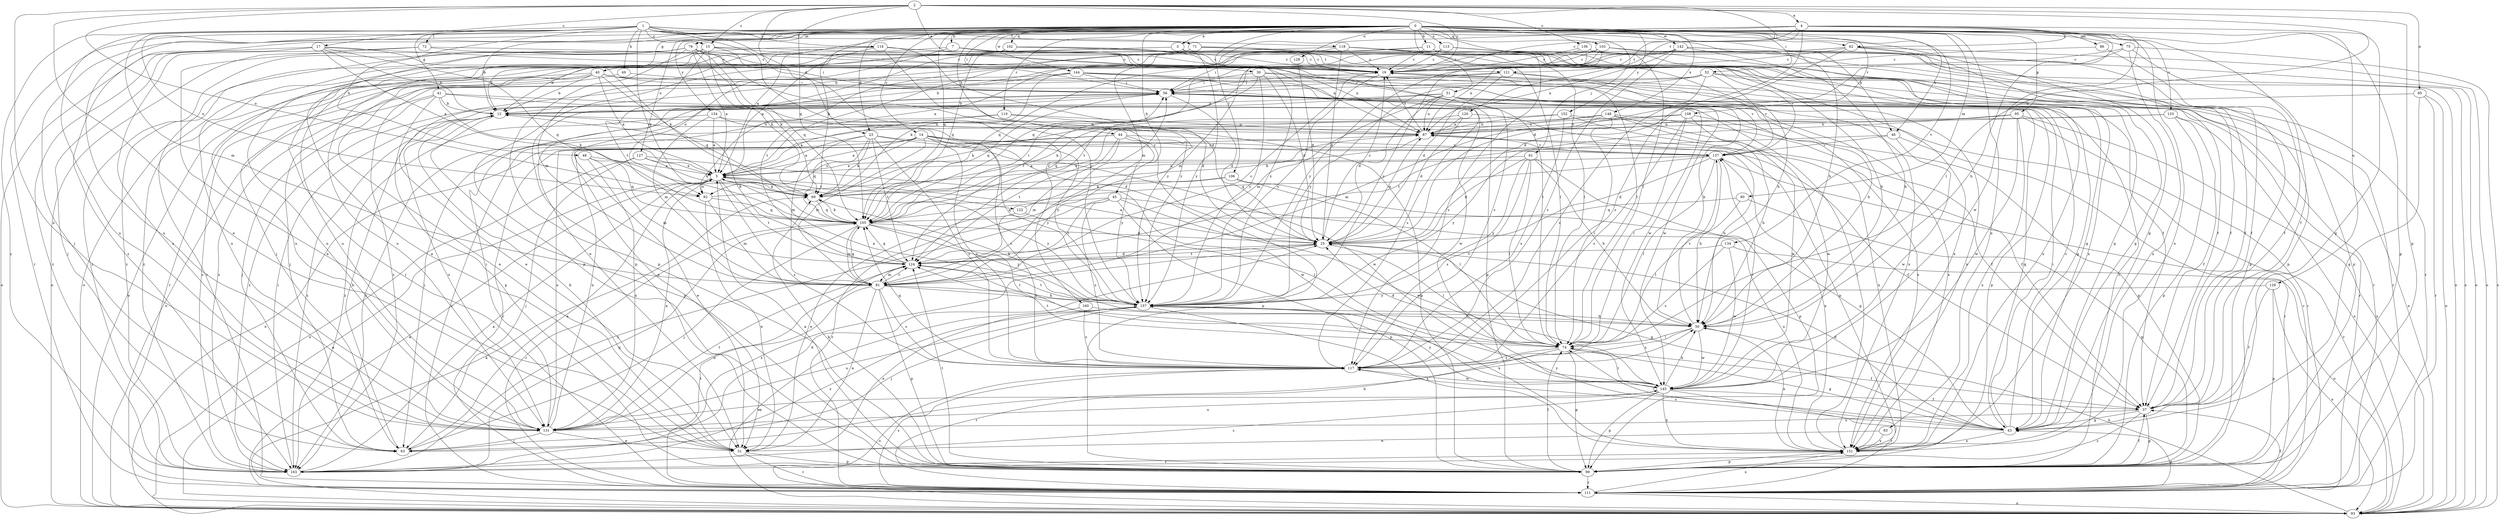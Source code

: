 strict digraph  {
0;
1;
2;
3;
4;
5;
7;
11;
12;
14;
15;
17;
19;
23;
25;
30;
31;
37;
40;
41;
43;
44;
45;
46;
48;
49;
50;
51;
52;
56;
61;
62;
63;
69;
71;
72;
74;
75;
76;
80;
81;
83;
85;
86;
87;
92;
93;
95;
99;
102;
103;
105;
106;
108;
110;
111;
113;
116;
117;
118;
120;
121;
122;
124;
127;
128;
129;
131;
133;
134;
136;
137;
142;
144;
145;
148;
151;
152;
154;
157;
160;
163;
0 -> 3  [label=a];
0 -> 7  [label=b];
0 -> 11  [label=b];
0 -> 12  [label=b];
0 -> 14  [label=c];
0 -> 23  [label=d];
0 -> 37  [label=f];
0 -> 40  [label=g];
0 -> 44  [label=h];
0 -> 45  [label=h];
0 -> 46  [label=h];
0 -> 51  [label=i];
0 -> 52  [label=i];
0 -> 56  [label=i];
0 -> 61  [label=j];
0 -> 62  [label=j];
0 -> 69  [label=k];
0 -> 75  [label=m];
0 -> 76  [label=m];
0 -> 80  [label=m];
0 -> 83  [label=n];
0 -> 95  [label=p];
0 -> 99  [label=p];
0 -> 102  [label=q];
0 -> 103  [label=q];
0 -> 105  [label=q];
0 -> 106  [label=r];
0 -> 108  [label=r];
0 -> 110  [label=r];
0 -> 111  [label=r];
0 -> 113  [label=s];
0 -> 127  [label=u];
0 -> 128  [label=u];
0 -> 129  [label=u];
0 -> 131  [label=u];
0 -> 133  [label=v];
0 -> 134  [label=v];
0 -> 142  [label=w];
0 -> 144  [label=w];
0 -> 148  [label=x];
0 -> 151  [label=x];
0 -> 152  [label=y];
0 -> 154  [label=y];
1 -> 15  [label=c];
1 -> 41  [label=g];
1 -> 43  [label=g];
1 -> 46  [label=h];
1 -> 48  [label=h];
1 -> 49  [label=h];
1 -> 50  [label=h];
1 -> 71  [label=l];
1 -> 72  [label=l];
1 -> 74  [label=l];
1 -> 81  [label=m];
1 -> 92  [label=o];
1 -> 105  [label=q];
1 -> 116  [label=s];
1 -> 118  [label=t];
1 -> 131  [label=u];
1 -> 157  [label=y];
1 -> 160  [label=z];
1 -> 163  [label=z];
2 -> 4  [label=a];
2 -> 15  [label=c];
2 -> 17  [label=c];
2 -> 19  [label=c];
2 -> 23  [label=d];
2 -> 30  [label=e];
2 -> 31  [label=e];
2 -> 74  [label=l];
2 -> 85  [label=n];
2 -> 92  [label=o];
2 -> 99  [label=p];
2 -> 105  [label=q];
2 -> 120  [label=t];
2 -> 131  [label=u];
2 -> 136  [label=v];
3 -> 19  [label=c];
3 -> 99  [label=p];
3 -> 121  [label=t];
3 -> 131  [label=u];
3 -> 157  [label=y];
4 -> 5  [label=a];
4 -> 19  [label=c];
4 -> 25  [label=d];
4 -> 43  [label=g];
4 -> 50  [label=h];
4 -> 62  [label=j];
4 -> 63  [label=j];
4 -> 81  [label=m];
4 -> 86  [label=n];
4 -> 121  [label=t];
4 -> 145  [label=w];
4 -> 163  [label=z];
5 -> 69  [label=k];
5 -> 92  [label=o];
5 -> 117  [label=s];
5 -> 122  [label=t];
5 -> 124  [label=t];
5 -> 157  [label=y];
7 -> 12  [label=b];
7 -> 19  [label=c];
7 -> 92  [label=o];
7 -> 117  [label=s];
11 -> 19  [label=c];
11 -> 37  [label=f];
11 -> 43  [label=g];
11 -> 50  [label=h];
11 -> 92  [label=o];
11 -> 117  [label=s];
11 -> 131  [label=u];
11 -> 163  [label=z];
12 -> 87  [label=n];
12 -> 99  [label=p];
12 -> 117  [label=s];
12 -> 131  [label=u];
12 -> 163  [label=z];
14 -> 5  [label=a];
14 -> 25  [label=d];
14 -> 37  [label=f];
14 -> 81  [label=m];
14 -> 92  [label=o];
14 -> 93  [label=o];
14 -> 111  [label=r];
14 -> 117  [label=s];
14 -> 137  [label=v];
14 -> 157  [label=y];
15 -> 19  [label=c];
15 -> 56  [label=i];
15 -> 69  [label=k];
15 -> 87  [label=n];
15 -> 124  [label=t];
15 -> 131  [label=u];
15 -> 163  [label=z];
17 -> 5  [label=a];
17 -> 12  [label=b];
17 -> 19  [label=c];
17 -> 63  [label=j];
17 -> 69  [label=k];
17 -> 93  [label=o];
17 -> 105  [label=q];
17 -> 163  [label=z];
19 -> 56  [label=i];
19 -> 111  [label=r];
19 -> 157  [label=y];
23 -> 5  [label=a];
23 -> 69  [label=k];
23 -> 81  [label=m];
23 -> 105  [label=q];
23 -> 117  [label=s];
23 -> 124  [label=t];
23 -> 137  [label=v];
23 -> 145  [label=w];
25 -> 5  [label=a];
25 -> 19  [label=c];
25 -> 43  [label=g];
25 -> 74  [label=l];
25 -> 87  [label=n];
25 -> 124  [label=t];
25 -> 163  [label=z];
30 -> 25  [label=d];
30 -> 50  [label=h];
30 -> 56  [label=i];
30 -> 124  [label=t];
30 -> 151  [label=x];
30 -> 157  [label=y];
31 -> 12  [label=b];
31 -> 99  [label=p];
31 -> 111  [label=r];
37 -> 43  [label=g];
37 -> 99  [label=p];
37 -> 131  [label=u];
37 -> 163  [label=z];
40 -> 5  [label=a];
40 -> 12  [label=b];
40 -> 56  [label=i];
40 -> 63  [label=j];
40 -> 93  [label=o];
40 -> 105  [label=q];
40 -> 111  [label=r];
40 -> 145  [label=w];
40 -> 151  [label=x];
40 -> 163  [label=z];
41 -> 12  [label=b];
41 -> 25  [label=d];
41 -> 63  [label=j];
41 -> 69  [label=k];
41 -> 93  [label=o];
41 -> 99  [label=p];
41 -> 145  [label=w];
43 -> 19  [label=c];
43 -> 25  [label=d];
43 -> 56  [label=i];
43 -> 74  [label=l];
43 -> 117  [label=s];
43 -> 151  [label=x];
43 -> 157  [label=y];
44 -> 31  [label=e];
44 -> 81  [label=m];
44 -> 99  [label=p];
44 -> 124  [label=t];
44 -> 131  [label=u];
44 -> 137  [label=v];
44 -> 157  [label=y];
45 -> 99  [label=p];
45 -> 105  [label=q];
45 -> 117  [label=s];
45 -> 124  [label=t];
45 -> 145  [label=w];
45 -> 151  [label=x];
45 -> 163  [label=z];
46 -> 111  [label=r];
46 -> 137  [label=v];
46 -> 145  [label=w];
46 -> 157  [label=y];
48 -> 5  [label=a];
48 -> 81  [label=m];
48 -> 105  [label=q];
48 -> 131  [label=u];
49 -> 31  [label=e];
49 -> 56  [label=i];
50 -> 74  [label=l];
50 -> 117  [label=s];
50 -> 137  [label=v];
50 -> 145  [label=w];
50 -> 151  [label=x];
51 -> 12  [label=b];
51 -> 25  [label=d];
51 -> 31  [label=e];
51 -> 81  [label=m];
51 -> 87  [label=n];
51 -> 93  [label=o];
51 -> 99  [label=p];
51 -> 111  [label=r];
51 -> 151  [label=x];
52 -> 43  [label=g];
52 -> 56  [label=i];
52 -> 111  [label=r];
52 -> 117  [label=s];
52 -> 137  [label=v];
52 -> 157  [label=y];
52 -> 163  [label=z];
56 -> 12  [label=b];
56 -> 25  [label=d];
56 -> 43  [label=g];
56 -> 105  [label=q];
56 -> 151  [label=x];
56 -> 163  [label=z];
61 -> 5  [label=a];
61 -> 25  [label=d];
61 -> 50  [label=h];
61 -> 74  [label=l];
61 -> 99  [label=p];
61 -> 117  [label=s];
61 -> 157  [label=y];
62 -> 19  [label=c];
62 -> 31  [label=e];
62 -> 37  [label=f];
62 -> 43  [label=g];
62 -> 93  [label=o];
62 -> 117  [label=s];
62 -> 124  [label=t];
63 -> 5  [label=a];
63 -> 12  [label=b];
63 -> 25  [label=d];
63 -> 50  [label=h];
69 -> 105  [label=q];
71 -> 12  [label=b];
71 -> 19  [label=c];
71 -> 37  [label=f];
71 -> 74  [label=l];
71 -> 124  [label=t];
72 -> 19  [label=c];
72 -> 31  [label=e];
72 -> 74  [label=l];
72 -> 131  [label=u];
74 -> 25  [label=d];
74 -> 37  [label=f];
74 -> 43  [label=g];
74 -> 99  [label=p];
74 -> 111  [label=r];
74 -> 117  [label=s];
74 -> 124  [label=t];
75 -> 19  [label=c];
75 -> 25  [label=d];
75 -> 93  [label=o];
75 -> 99  [label=p];
75 -> 151  [label=x];
76 -> 5  [label=a];
76 -> 19  [label=c];
76 -> 31  [label=e];
76 -> 69  [label=k];
76 -> 93  [label=o];
76 -> 99  [label=p];
76 -> 105  [label=q];
76 -> 111  [label=r];
76 -> 137  [label=v];
76 -> 157  [label=y];
76 -> 163  [label=z];
80 -> 74  [label=l];
80 -> 99  [label=p];
80 -> 105  [label=q];
81 -> 19  [label=c];
81 -> 31  [label=e];
81 -> 99  [label=p];
81 -> 105  [label=q];
81 -> 117  [label=s];
81 -> 124  [label=t];
81 -> 131  [label=u];
81 -> 151  [label=x];
81 -> 157  [label=y];
83 -> 31  [label=e];
83 -> 151  [label=x];
85 -> 12  [label=b];
85 -> 43  [label=g];
85 -> 93  [label=o];
85 -> 111  [label=r];
86 -> 19  [label=c];
86 -> 37  [label=f];
87 -> 19  [label=c];
87 -> 50  [label=h];
87 -> 69  [label=k];
87 -> 137  [label=v];
92 -> 31  [label=e];
92 -> 81  [label=m];
92 -> 87  [label=n];
92 -> 105  [label=q];
93 -> 5  [label=a];
93 -> 50  [label=h];
93 -> 69  [label=k];
93 -> 137  [label=v];
93 -> 157  [label=y];
95 -> 87  [label=n];
95 -> 93  [label=o];
95 -> 111  [label=r];
95 -> 124  [label=t];
95 -> 145  [label=w];
95 -> 151  [label=x];
99 -> 5  [label=a];
99 -> 19  [label=c];
99 -> 37  [label=f];
99 -> 69  [label=k];
99 -> 74  [label=l];
99 -> 111  [label=r];
99 -> 124  [label=t];
102 -> 19  [label=c];
102 -> 74  [label=l];
102 -> 105  [label=q];
102 -> 111  [label=r];
102 -> 131  [label=u];
102 -> 157  [label=y];
103 -> 19  [label=c];
103 -> 37  [label=f];
103 -> 43  [label=g];
103 -> 81  [label=m];
103 -> 87  [label=n];
103 -> 111  [label=r];
103 -> 157  [label=y];
105 -> 25  [label=d];
105 -> 56  [label=i];
105 -> 63  [label=j];
105 -> 69  [label=k];
105 -> 74  [label=l];
105 -> 81  [label=m];
105 -> 111  [label=r];
105 -> 157  [label=y];
106 -> 43  [label=g];
106 -> 69  [label=k];
106 -> 74  [label=l];
106 -> 111  [label=r];
108 -> 74  [label=l];
108 -> 87  [label=n];
108 -> 99  [label=p];
108 -> 105  [label=q];
108 -> 117  [label=s];
108 -> 145  [label=w];
110 -> 5  [label=a];
110 -> 87  [label=n];
110 -> 99  [label=p];
110 -> 111  [label=r];
111 -> 5  [label=a];
111 -> 37  [label=f];
111 -> 43  [label=g];
111 -> 93  [label=o];
111 -> 117  [label=s];
111 -> 124  [label=t];
111 -> 151  [label=x];
113 -> 12  [label=b];
113 -> 19  [label=c];
113 -> 93  [label=o];
113 -> 99  [label=p];
113 -> 105  [label=q];
113 -> 131  [label=u];
113 -> 151  [label=x];
116 -> 5  [label=a];
116 -> 19  [label=c];
116 -> 25  [label=d];
116 -> 81  [label=m];
116 -> 87  [label=n];
116 -> 93  [label=o];
116 -> 157  [label=y];
117 -> 93  [label=o];
117 -> 105  [label=q];
117 -> 145  [label=w];
118 -> 19  [label=c];
118 -> 25  [label=d];
118 -> 50  [label=h];
118 -> 56  [label=i];
118 -> 74  [label=l];
118 -> 99  [label=p];
118 -> 151  [label=x];
120 -> 25  [label=d];
120 -> 37  [label=f];
120 -> 63  [label=j];
120 -> 87  [label=n];
121 -> 25  [label=d];
121 -> 50  [label=h];
121 -> 56  [label=i];
121 -> 137  [label=v];
121 -> 163  [label=z];
122 -> 31  [label=e];
122 -> 56  [label=i];
122 -> 74  [label=l];
124 -> 12  [label=b];
124 -> 25  [label=d];
124 -> 50  [label=h];
124 -> 81  [label=m];
124 -> 105  [label=q];
127 -> 5  [label=a];
127 -> 63  [label=j];
127 -> 69  [label=k];
127 -> 93  [label=o];
127 -> 145  [label=w];
128 -> 25  [label=d];
129 -> 37  [label=f];
129 -> 93  [label=o];
129 -> 99  [label=p];
129 -> 157  [label=y];
131 -> 5  [label=a];
131 -> 31  [label=e];
131 -> 56  [label=i];
131 -> 63  [label=j];
131 -> 87  [label=n];
131 -> 124  [label=t];
131 -> 145  [label=w];
133 -> 37  [label=f];
133 -> 87  [label=n];
133 -> 93  [label=o];
133 -> 99  [label=p];
133 -> 163  [label=z];
134 -> 93  [label=o];
134 -> 117  [label=s];
134 -> 124  [label=t];
134 -> 145  [label=w];
136 -> 19  [label=c];
136 -> 63  [label=j];
136 -> 93  [label=o];
136 -> 151  [label=x];
136 -> 157  [label=y];
137 -> 5  [label=a];
137 -> 25  [label=d];
137 -> 50  [label=h];
137 -> 74  [label=l];
137 -> 105  [label=q];
137 -> 151  [label=x];
142 -> 5  [label=a];
142 -> 19  [label=c];
142 -> 37  [label=f];
142 -> 50  [label=h];
142 -> 87  [label=n];
142 -> 93  [label=o];
142 -> 99  [label=p];
142 -> 105  [label=q];
142 -> 117  [label=s];
144 -> 12  [label=b];
144 -> 31  [label=e];
144 -> 56  [label=i];
144 -> 69  [label=k];
144 -> 99  [label=p];
144 -> 117  [label=s];
144 -> 145  [label=w];
145 -> 37  [label=f];
145 -> 50  [label=h];
145 -> 74  [label=l];
145 -> 99  [label=p];
145 -> 111  [label=r];
145 -> 131  [label=u];
145 -> 137  [label=v];
145 -> 151  [label=x];
145 -> 157  [label=y];
145 -> 163  [label=z];
148 -> 37  [label=f];
148 -> 50  [label=h];
148 -> 69  [label=k];
148 -> 74  [label=l];
148 -> 81  [label=m];
148 -> 87  [label=n];
148 -> 105  [label=q];
148 -> 145  [label=w];
151 -> 56  [label=i];
151 -> 87  [label=n];
151 -> 99  [label=p];
151 -> 163  [label=z];
152 -> 69  [label=k];
152 -> 87  [label=n];
152 -> 111  [label=r];
152 -> 117  [label=s];
152 -> 151  [label=x];
154 -> 5  [label=a];
154 -> 81  [label=m];
154 -> 87  [label=n];
154 -> 157  [label=y];
154 -> 163  [label=z];
157 -> 5  [label=a];
157 -> 50  [label=h];
157 -> 63  [label=j];
157 -> 69  [label=k];
157 -> 124  [label=t];
157 -> 131  [label=u];
157 -> 151  [label=x];
157 -> 163  [label=z];
160 -> 31  [label=e];
160 -> 50  [label=h];
160 -> 117  [label=s];
163 -> 5  [label=a];
163 -> 56  [label=i];
163 -> 105  [label=q];
}
